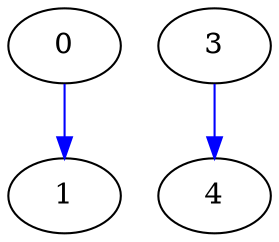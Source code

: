 digraph {
  0 [label="0", color=black];
  4 [label="4", color=black];
  3 -> 4 [label="", color=blue];
  1 [label="1", color=black];
  0 -> 1 [label="", color=blue];
  3 [label="3", color=black];
}

